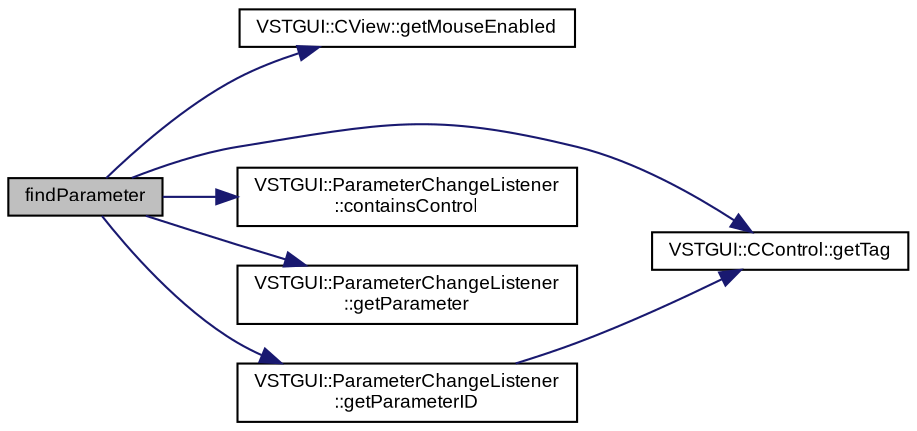 digraph "findParameter"
{
  bgcolor="transparent";
  edge [fontname="Arial",fontsize="9",labelfontname="Arial",labelfontsize="9"];
  node [fontname="Arial",fontsize="9",shape=record];
  rankdir="LR";
  Node1 [label="findParameter",height=0.2,width=0.4,color="black", fillcolor="grey75", style="filled" fontcolor="black"];
  Node1 -> Node2 [color="midnightblue",fontsize="9",style="solid",fontname="Arial"];
  Node2 [label="VSTGUI::CView::getMouseEnabled",height=0.2,width=0.4,color="black",URL="$class_v_s_t_g_u_i_1_1_c_view.html#acab79bf608c51aad89f6f1e491231cf1",tooltip="get the state of wheather this view uses the mouse or not "];
  Node1 -> Node3 [color="midnightblue",fontsize="9",style="solid",fontname="Arial"];
  Node3 [label="VSTGUI::CControl::getTag",height=0.2,width=0.4,color="black",URL="$class_v_s_t_g_u_i_1_1_c_control.html#a6f5b9468bcf84c776485950a9c6990c3"];
  Node1 -> Node4 [color="midnightblue",fontsize="9",style="solid",fontname="Arial"];
  Node4 [label="VSTGUI::ParameterChangeListener\l::containsControl",height=0.2,width=0.4,color="black",URL="$class_v_s_t_g_u_i_1_1_parameter_change_listener.html#aaa24c4a270ef198d4acfb45f191d2119"];
  Node1 -> Node5 [color="midnightblue",fontsize="9",style="solid",fontname="Arial"];
  Node5 [label="VSTGUI::ParameterChangeListener\l::getParameter",height=0.2,width=0.4,color="black",URL="$class_v_s_t_g_u_i_1_1_parameter_change_listener.html#aed242334ff913e65d2cb4b6974b96551"];
  Node1 -> Node6 [color="midnightblue",fontsize="9",style="solid",fontname="Arial"];
  Node6 [label="VSTGUI::ParameterChangeListener\l::getParameterID",height=0.2,width=0.4,color="black",URL="$class_v_s_t_g_u_i_1_1_parameter_change_listener.html#a1df8e4a77b7ed4681e97a609a840e26d"];
  Node6 -> Node3 [color="midnightblue",fontsize="9",style="solid",fontname="Arial"];
}
